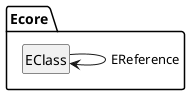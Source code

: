 @startuml
skinparam shadowing false
hide members
hide circle
class "Ecore.EClass"
"Ecore.EClass"-->"Ecore.EClass" : "EReference"
@enduml
